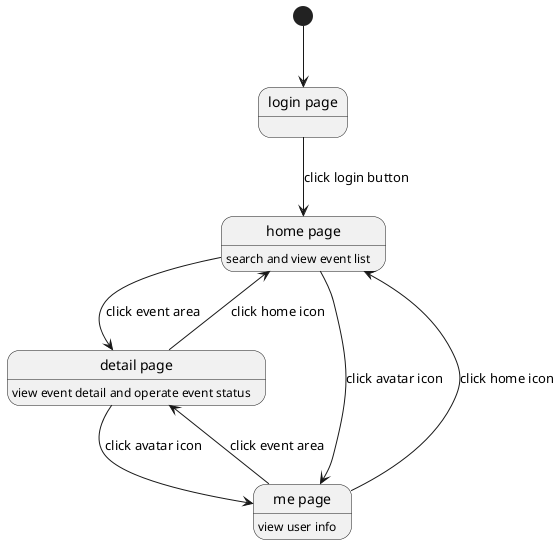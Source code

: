 @startuml page

state "login page" as login_page
state "home page" as home_page
home_page:search and view event list
state "detail page" as detail_page
detail_page:view event detail and operate event status
state "me page" as me_page
me_page:view user info
[*] --> login_page
login_page --> home_page:click login button
home_page --> me_page:click avatar icon
home_page --> detail_page:click event area
me_page --> home_page:click home icon
detail_page --> home_page:click home icon
me_page --> detail_page:click event area
detail_page --> me_page:click avatar icon
@enduml